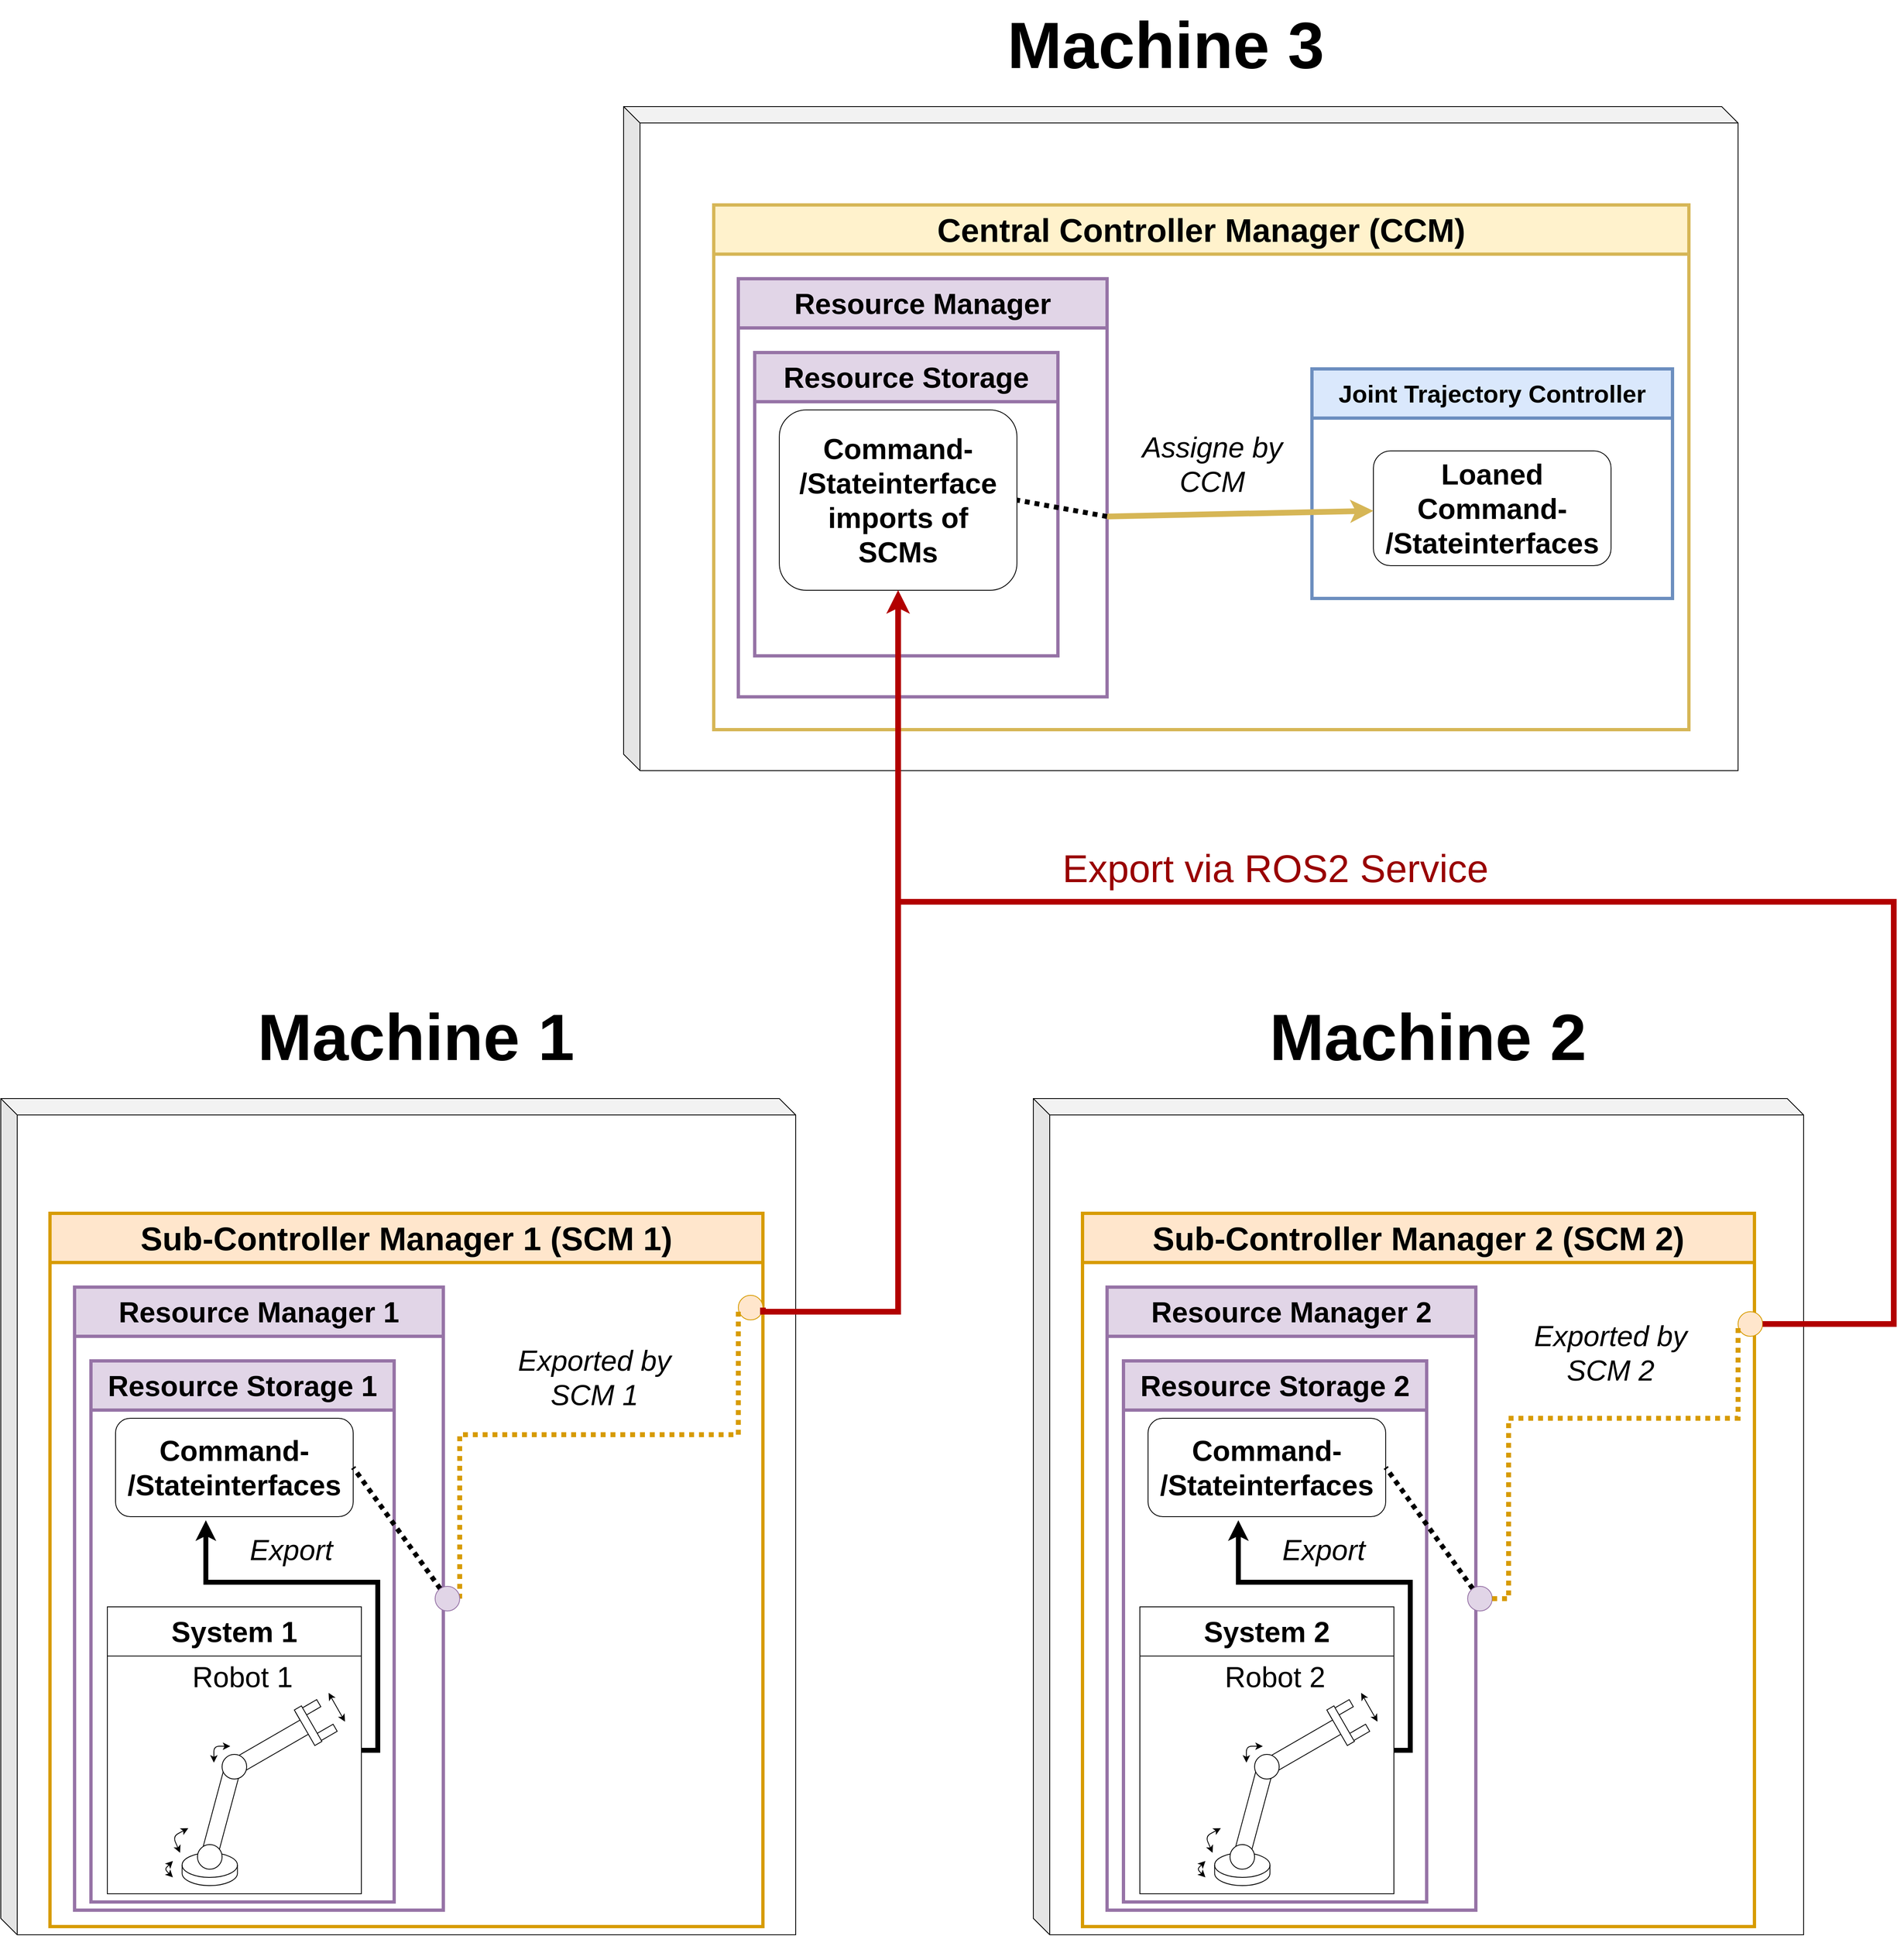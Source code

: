 <mxfile version="21.1.8" type="device">
  <diagram name="Page-1" id="56QPCwbd0cLktFSz25ie">
    <mxGraphModel dx="4028" dy="2729" grid="1" gridSize="10" guides="1" tooltips="1" connect="1" arrows="1" fold="1" page="1" pageScale="1" pageWidth="850" pageHeight="1100" math="0" shadow="0">
      <root>
        <mxCell id="0" />
        <mxCell id="1" parent="0" />
        <mxCell id="Qk9qD6PRYy8a2zJd2hO1-58" value="" style="shape=cube;whiteSpace=wrap;html=1;boundedLbl=1;backgroundOutline=1;darkOpacity=0.05;darkOpacity2=0.1;fillColor=none;" parent="1" vertex="1">
          <mxGeometry x="1240" y="420" width="940" height="1020" as="geometry" />
        </mxCell>
        <mxCell id="Qk9qD6PRYy8a2zJd2hO1-56" value="" style="shape=cube;whiteSpace=wrap;html=1;boundedLbl=1;backgroundOutline=1;darkOpacity=0.05;darkOpacity2=0.1;fillColor=none;" parent="1" vertex="1">
          <mxGeometry x="-20" y="420" width="970" height="1020" as="geometry" />
        </mxCell>
        <mxCell id="Qk9qD6PRYy8a2zJd2hO1-60" value="" style="shape=cube;whiteSpace=wrap;html=1;boundedLbl=1;backgroundOutline=1;darkOpacity=0.05;darkOpacity2=0.1;fillColor=none;" parent="1" vertex="1">
          <mxGeometry x="740" y="-790" width="1360" height="810" as="geometry" />
        </mxCell>
        <mxCell id="k2swmo7qzIprsYgqh0As-2" value="&lt;font style=&quot;font-size: 35px;&quot;&gt;Resource Storage 1&lt;br&gt;&lt;/font&gt;" style="swimlane;whiteSpace=wrap;html=1;startSize=60;strokeWidth=4;fillColor=#e1d5e7;strokeColor=#9673a6;" parent="1" vertex="1">
          <mxGeometry x="90" y="740" width="370" height="660" as="geometry" />
        </mxCell>
        <mxCell id="k2swmo7qzIprsYgqh0As-3" value="&lt;font style=&quot;font-size: 35px;&quot;&gt;Resource Manager 1&lt;br&gt;&lt;/font&gt;" style="swimlane;whiteSpace=wrap;html=1;startSize=60;strokeWidth=4;fillColor=#e1d5e7;strokeColor=#9673a6;" parent="1" vertex="1">
          <mxGeometry x="70" y="650" width="450" height="760" as="geometry" />
        </mxCell>
        <mxCell id="k2swmo7qzIprsYgqh0As-4" value="&lt;font style=&quot;font-size: 40px;&quot;&gt;Sub-Controller Manager 1 (SCM 1)&lt;br&gt;&lt;/font&gt;" style="swimlane;whiteSpace=wrap;html=1;startSize=60;strokeWidth=4;fillColor=#ffe6cc;strokeColor=#d79b00;" parent="1" vertex="1">
          <mxGeometry x="40" y="560" width="870" height="870" as="geometry" />
        </mxCell>
        <mxCell id="k2swmo7qzIprsYgqh0As-7" value="" style="rounded=0;whiteSpace=wrap;html=1;rotation=-30;" parent="k2swmo7qzIprsYgqh0As-4" vertex="1">
          <mxGeometry x="320" y="630" width="30" height="10" as="geometry" />
        </mxCell>
        <mxCell id="k2swmo7qzIprsYgqh0As-8" value="" style="rounded=0;whiteSpace=wrap;html=1;rotation=-30;" parent="k2swmo7qzIprsYgqh0As-4" vertex="1">
          <mxGeometry x="300" y="600" width="30" height="10" as="geometry" />
        </mxCell>
        <mxCell id="k2swmo7qzIprsYgqh0As-9" value="" style="shape=cylinder3;whiteSpace=wrap;html=1;boundedLbl=1;backgroundOutline=1;size=15;" parent="k2swmo7qzIprsYgqh0As-4" vertex="1">
          <mxGeometry x="161.25" y="780" width="67.5" height="40" as="geometry" />
        </mxCell>
        <mxCell id="k2swmo7qzIprsYgqh0As-10" value="" style="rounded=0;whiteSpace=wrap;html=1;rotation=-30;direction=south;" parent="k2swmo7qzIprsYgqh0As-4" vertex="1">
          <mxGeometry x="220" y="640" width="100" height="20" as="geometry" />
        </mxCell>
        <mxCell id="k2swmo7qzIprsYgqh0As-11" value="" style="rounded=0;whiteSpace=wrap;html=1;rotation=15;" parent="k2swmo7qzIprsYgqh0As-4" vertex="1">
          <mxGeometry x="200" y="670" width="20" height="110" as="geometry" />
        </mxCell>
        <mxCell id="k2swmo7qzIprsYgqh0As-12" value="" style="ellipse;whiteSpace=wrap;html=1;aspect=fixed;" parent="k2swmo7qzIprsYgqh0As-4" vertex="1">
          <mxGeometry x="180" y="770" width="30" height="30" as="geometry" />
        </mxCell>
        <mxCell id="k2swmo7qzIprsYgqh0As-13" value="" style="ellipse;whiteSpace=wrap;html=1;aspect=fixed;" parent="k2swmo7qzIprsYgqh0As-4" vertex="1">
          <mxGeometry x="210" y="660" width="30" height="30" as="geometry" />
        </mxCell>
        <mxCell id="k2swmo7qzIprsYgqh0As-14" value="" style="rounded=0;whiteSpace=wrap;html=1;rotation=60;" parent="k2swmo7qzIprsYgqh0As-4" vertex="1">
          <mxGeometry x="290" y="620" width="50" height="10" as="geometry" />
        </mxCell>
        <mxCell id="k2swmo7qzIprsYgqh0As-15" value="" style="endArrow=classic;startArrow=classic;html=1;rounded=1;" parent="k2swmo7qzIprsYgqh0As-4" edge="1">
          <mxGeometry width="50" height="50" relative="1" as="geometry">
            <mxPoint x="200" y="670" as="sourcePoint" />
            <mxPoint x="220" y="650" as="targetPoint" />
            <Array as="points">
              <mxPoint x="200" y="650" />
            </Array>
          </mxGeometry>
        </mxCell>
        <mxCell id="k2swmo7qzIprsYgqh0As-16" value="" style="endArrow=classic;startArrow=classic;html=1;rounded=1;" parent="k2swmo7qzIprsYgqh0As-4" edge="1">
          <mxGeometry width="50" height="50" relative="1" as="geometry">
            <mxPoint x="158.75" y="780" as="sourcePoint" />
            <mxPoint x="168.75" y="750" as="targetPoint" />
            <Array as="points">
              <mxPoint x="150" y="760" />
            </Array>
          </mxGeometry>
        </mxCell>
        <mxCell id="k2swmo7qzIprsYgqh0As-17" value="" style="endArrow=classic;startArrow=classic;html=1;rounded=1;" parent="k2swmo7qzIprsYgqh0As-4" edge="1">
          <mxGeometry width="50" height="50" relative="1" as="geometry">
            <mxPoint x="150" y="810" as="sourcePoint" />
            <mxPoint x="150" y="790" as="targetPoint" />
            <Array as="points">
              <mxPoint x="140" y="800" />
            </Array>
          </mxGeometry>
        </mxCell>
        <mxCell id="k2swmo7qzIprsYgqh0As-18" value="" style="endArrow=classic;startArrow=classic;html=1;rounded=0;" parent="k2swmo7qzIprsYgqh0As-4" edge="1">
          <mxGeometry width="50" height="50" relative="1" as="geometry">
            <mxPoint x="360" y="620" as="sourcePoint" />
            <mxPoint x="340" y="585" as="targetPoint" />
          </mxGeometry>
        </mxCell>
        <mxCell id="k2swmo7qzIprsYgqh0As-27" style="edgeStyle=orthogonalEdgeStyle;rounded=0;orthogonalLoop=1;jettySize=auto;html=1;exitX=1;exitY=0.5;exitDx=0;exitDy=0;entryX=0.38;entryY=1.036;entryDx=0;entryDy=0;entryPerimeter=0;strokeWidth=6;" parent="k2swmo7qzIprsYgqh0As-4" source="k2swmo7qzIprsYgqh0As-19" target="k2swmo7qzIprsYgqh0As-25" edge="1">
          <mxGeometry relative="1" as="geometry">
            <Array as="points">
              <mxPoint x="400" y="655" />
              <mxPoint x="400" y="450" />
              <mxPoint x="190" y="450" />
            </Array>
          </mxGeometry>
        </mxCell>
        <mxCell id="k2swmo7qzIprsYgqh0As-19" value="&lt;font size=&quot;1&quot;&gt;&lt;b style=&quot;font-size: 35px;&quot;&gt;System 1&lt;/b&gt;&lt;/font&gt;" style="swimlane;whiteSpace=wrap;html=1;startSize=60;" parent="k2swmo7qzIprsYgqh0As-4" vertex="1">
          <mxGeometry x="70" y="480" width="310" height="350" as="geometry" />
        </mxCell>
        <mxCell id="6xcx7gfBlVFDdk0v4jd5-2" value="&lt;span style=&quot;font-size: 35px;&quot;&gt;Robot 1&lt;br&gt;&lt;/span&gt;" style="text;html=1;strokeColor=none;fillColor=none;align=center;verticalAlign=middle;whiteSpace=wrap;rounded=0;" parent="k2swmo7qzIprsYgqh0As-19" vertex="1">
          <mxGeometry x="70" y="70" width="190" height="30" as="geometry" />
        </mxCell>
        <mxCell id="k2swmo7qzIprsYgqh0As-25" value="&lt;div&gt;&lt;b&gt;&lt;font style=&quot;font-size: 35px;&quot;&gt;Command-&lt;/font&gt;&lt;/b&gt;&lt;/div&gt;&lt;div&gt;&lt;b&gt;&lt;font style=&quot;font-size: 35px;&quot;&gt;/Stateinterfaces&lt;/font&gt;&lt;/b&gt;&lt;/div&gt;" style="rounded=1;whiteSpace=wrap;html=1;" parent="k2swmo7qzIprsYgqh0As-4" vertex="1">
          <mxGeometry x="80" y="250" width="290" height="120" as="geometry" />
        </mxCell>
        <mxCell id="k2swmo7qzIprsYgqh0As-28" value="&lt;font size=&quot;1&quot;&gt;&lt;i style=&quot;font-size: 35px;&quot;&gt;Export&lt;/i&gt;&lt;/font&gt;" style="text;html=1;align=center;verticalAlign=middle;resizable=0;points=[];autosize=1;strokeColor=none;fillColor=none;strokeWidth=6;" parent="k2swmo7qzIprsYgqh0As-4" vertex="1">
          <mxGeometry x="228.75" y="380" width="130" height="60" as="geometry" />
        </mxCell>
        <mxCell id="aH2ZuujqSojjc6NItEgd-41" value="&lt;font style=&quot;font-size: 35px;&quot;&gt;&lt;i&gt;Exported by&lt;br&gt;SCM 1&lt;br&gt;&lt;/i&gt;&lt;/font&gt;" style="edgeLabel;html=1;align=center;verticalAlign=middle;resizable=0;points=[];labelBackgroundColor=none;" parent="k2swmo7qzIprsYgqh0As-4" vertex="1" connectable="0">
          <mxGeometry x="709.999" y="200" as="geometry">
            <mxPoint x="-46" as="offset" />
          </mxGeometry>
        </mxCell>
        <mxCell id="aH2ZuujqSojjc6NItEgd-36" value="" style="ellipse;whiteSpace=wrap;html=1;aspect=fixed;fillColor=#ffe6cc;strokeColor=#d79b00;" parent="k2swmo7qzIprsYgqh0As-4" vertex="1">
          <mxGeometry x="840" y="100" width="30" height="30" as="geometry" />
        </mxCell>
        <mxCell id="k2swmo7qzIprsYgqh0As-41" value="" style="endArrow=none;dashed=1;html=1;dashPattern=1 1;strokeWidth=6;rounded=0;entryX=1;entryY=0.5;entryDx=0;entryDy=0;jumpSize=2;jumpStyle=none;targetPerimeterSpacing=0;" parent="1" source="aH2ZuujqSojjc6NItEgd-2" target="k2swmo7qzIprsYgqh0As-25" edge="1">
          <mxGeometry width="50" height="50" relative="1" as="geometry">
            <mxPoint x="960" y="1080" as="sourcePoint" />
            <mxPoint x="1010" y="1030" as="targetPoint" />
          </mxGeometry>
        </mxCell>
        <mxCell id="Qk9qD6PRYy8a2zJd2hO1-21" value="&lt;font style=&quot;font-size: 35px;&quot;&gt;Resource Storage &lt;br&gt;&lt;/font&gt;" style="swimlane;whiteSpace=wrap;html=1;startSize=60;strokeWidth=4;fillColor=#e1d5e7;strokeColor=#9673a6;" parent="1" vertex="1">
          <mxGeometry x="900" y="-490" width="370" height="370" as="geometry" />
        </mxCell>
        <mxCell id="Qk9qD6PRYy8a2zJd2hO1-24" value="&lt;font style=&quot;font-size: 35px;&quot;&gt;Resource Manager &lt;br&gt;&lt;/font&gt;" style="swimlane;whiteSpace=wrap;html=1;startSize=60;strokeWidth=4;fillColor=#e1d5e7;strokeColor=#9673a6;" parent="1" vertex="1">
          <mxGeometry x="880" y="-580" width="450" height="510" as="geometry" />
        </mxCell>
        <mxCell id="Qk9qD6PRYy8a2zJd2hO1-25" value="&lt;font style=&quot;font-size: 40px;&quot;&gt;Central Controller Manager (CCM)&lt;br&gt;&lt;/font&gt;" style="swimlane;whiteSpace=wrap;html=1;startSize=60;strokeWidth=4;fillColor=#fff2cc;strokeColor=#d6b656;" parent="1" vertex="1">
          <mxGeometry x="850" y="-670" width="1190" height="640" as="geometry" />
        </mxCell>
        <mxCell id="Qk9qD6PRYy8a2zJd2hO1-26" value="&lt;font style=&quot;font-size: 30px;&quot;&gt;Joint Trajectory Controller&lt;br&gt;&lt;/font&gt;" style="swimlane;whiteSpace=wrap;html=1;startSize=60;strokeWidth=4;fillColor=#dae8fc;strokeColor=#6c8ebf;" parent="Qk9qD6PRYy8a2zJd2hO1-25" vertex="1">
          <mxGeometry x="730" y="200" width="440" height="280" as="geometry" />
        </mxCell>
        <mxCell id="Qk9qD6PRYy8a2zJd2hO1-27" value="&lt;div&gt;&lt;b&gt;&lt;font style=&quot;font-size: 35px;&quot;&gt;Loaned Command-&lt;/font&gt;&lt;/b&gt;&lt;/div&gt;&lt;div&gt;&lt;b&gt;&lt;font style=&quot;font-size: 35px;&quot;&gt;/Stateinterfaces&lt;/font&gt;&lt;/b&gt;&lt;/div&gt;" style="rounded=1;whiteSpace=wrap;html=1;" parent="Qk9qD6PRYy8a2zJd2hO1-26" vertex="1">
          <mxGeometry x="75" y="100" width="290" height="140" as="geometry" />
        </mxCell>
        <mxCell id="Qk9qD6PRYy8a2zJd2hO1-43" value="&lt;div&gt;&lt;b&gt;&lt;font style=&quot;font-size: 35px;&quot;&gt;Command-&lt;/font&gt;&lt;/b&gt;&lt;/div&gt;&lt;div&gt;&lt;b&gt;&lt;font style=&quot;font-size: 35px;&quot;&gt;/Stateinterface&lt;/font&gt;&lt;/b&gt;&lt;/div&gt;&lt;div&gt;&lt;b&gt;&lt;font style=&quot;font-size: 35px;&quot;&gt;imports of&lt;br&gt;&lt;/font&gt;&lt;/b&gt;&lt;/div&gt;&lt;div&gt;&lt;b&gt;&lt;font style=&quot;font-size: 35px;&quot;&gt;SCMs&lt;/font&gt;&lt;/b&gt;&lt;/div&gt;" style="rounded=1;whiteSpace=wrap;html=1;" parent="Qk9qD6PRYy8a2zJd2hO1-25" vertex="1">
          <mxGeometry x="80" y="250" width="290" height="220" as="geometry" />
        </mxCell>
        <mxCell id="Qk9qD6PRYy8a2zJd2hO1-48" style="rounded=0;orthogonalLoop=1;jettySize=auto;html=1;strokeWidth=7;fillColor=#fff2cc;strokeColor=#d6b656;" parent="Qk9qD6PRYy8a2zJd2hO1-25" target="Qk9qD6PRYy8a2zJd2hO1-27" edge="1">
          <mxGeometry relative="1" as="geometry">
            <mxPoint x="790" y="380" as="targetPoint" />
            <mxPoint x="480" y="380" as="sourcePoint" />
          </mxGeometry>
        </mxCell>
        <mxCell id="Qk9qD6PRYy8a2zJd2hO1-49" value="&lt;font style=&quot;font-size: 35px;&quot;&gt;&lt;i&gt;Assigne by&lt;br&gt;CCM &lt;br&gt;&lt;/i&gt;&lt;/font&gt;" style="edgeLabel;html=1;align=center;verticalAlign=middle;resizable=0;points=[];" parent="Qk9qD6PRYy8a2zJd2hO1-48" vertex="1" connectable="0">
          <mxGeometry x="0.15" y="6" relative="1" as="geometry">
            <mxPoint x="-59" y="-54" as="offset" />
          </mxGeometry>
        </mxCell>
        <mxCell id="Qk9qD6PRYy8a2zJd2hO1-45" value="" style="endArrow=none;dashed=1;html=1;dashPattern=1 1;strokeWidth=6;rounded=0;entryX=1;entryY=0.5;entryDx=0;entryDy=0;jumpSize=2;jumpStyle=none;targetPerimeterSpacing=0;" parent="1" target="Qk9qD6PRYy8a2zJd2hO1-43" edge="1">
          <mxGeometry width="50" height="50" relative="1" as="geometry">
            <mxPoint x="1330" y="-290" as="sourcePoint" />
            <mxPoint x="1820" y="-200" as="targetPoint" />
          </mxGeometry>
        </mxCell>
        <mxCell id="Qk9qD6PRYy8a2zJd2hO1-53" value="&lt;font style=&quot;font-size: 35px;&quot;&gt;&lt;i&gt;Exported by&lt;br&gt;SCM 2&lt;br&gt;&lt;/i&gt;&lt;/font&gt;" style="edgeLabel;html=1;align=center;verticalAlign=middle;resizable=0;points=[];labelBackgroundColor=none;" parent="1" vertex="1" connectable="0">
          <mxGeometry x="1989.999" y="730" as="geometry">
            <mxPoint x="-46" as="offset" />
          </mxGeometry>
        </mxCell>
        <mxCell id="Qk9qD6PRYy8a2zJd2hO1-57" value="&lt;b&gt;&lt;font style=&quot;font-size: 80px;&quot;&gt;&amp;nbsp;Machine 1&lt;br&gt;&lt;/font&gt;&lt;/b&gt;" style="text;html=1;align=center;verticalAlign=middle;resizable=0;points=[];autosize=1;strokeColor=none;fillColor=none;" parent="1" vertex="1">
          <mxGeometry x="260" y="290" width="430" height="110" as="geometry" />
        </mxCell>
        <mxCell id="Qk9qD6PRYy8a2zJd2hO1-59" value="&lt;b&gt;&lt;font style=&quot;font-size: 80px;&quot;&gt;&amp;nbsp;Machine 2&lt;br&gt;&lt;/font&gt;&lt;/b&gt;" style="text;html=1;align=center;verticalAlign=middle;resizable=0;points=[];autosize=1;strokeColor=none;fillColor=none;" parent="1" vertex="1">
          <mxGeometry x="1495" y="290" width="430" height="110" as="geometry" />
        </mxCell>
        <mxCell id="Qk9qD6PRYy8a2zJd2hO1-61" value="&lt;b&gt;&lt;font style=&quot;font-size: 80px;&quot;&gt;&amp;nbsp;Machine 3&lt;br&gt;&lt;/font&gt;&lt;/b&gt;" style="text;html=1;align=center;verticalAlign=middle;resizable=0;points=[];autosize=1;strokeColor=none;fillColor=none;" parent="1" vertex="1">
          <mxGeometry x="1175" y="-920" width="430" height="110" as="geometry" />
        </mxCell>
        <mxCell id="aH2ZuujqSojjc6NItEgd-3" value="" style="endArrow=none;dashed=1;html=1;dashPattern=1 4;strokeWidth=6;rounded=0;entryX=1;entryY=0.5;entryDx=0;entryDy=0;exitX=1;exitY=0.5;exitDx=0;exitDy=0;jumpSize=2;jumpStyle=none;targetPerimeterSpacing=0;" parent="1" source="k2swmo7qzIprsYgqh0As-3" target="aH2ZuujqSojjc6NItEgd-2" edge="1">
          <mxGeometry width="50" height="50" relative="1" as="geometry">
            <mxPoint x="520" y="1030" as="sourcePoint" />
            <mxPoint x="410" y="870" as="targetPoint" />
          </mxGeometry>
        </mxCell>
        <mxCell id="aH2ZuujqSojjc6NItEgd-38" style="rounded=0;orthogonalLoop=1;jettySize=auto;html=1;entryX=0;entryY=0.5;entryDx=0;entryDy=0;dashed=1;dashPattern=1 1;strokeWidth=6;fillColor=#ffe6cc;strokeColor=#d79b00;endArrow=none;endFill=0;edgeStyle=orthogonalEdgeStyle;" parent="1" source="aH2ZuujqSojjc6NItEgd-2" target="aH2ZuujqSojjc6NItEgd-36" edge="1">
          <mxGeometry relative="1" as="geometry">
            <Array as="points">
              <mxPoint x="540" y="830" />
              <mxPoint x="880" y="830" />
            </Array>
          </mxGeometry>
        </mxCell>
        <mxCell id="aH2ZuujqSojjc6NItEgd-2" value="" style="ellipse;whiteSpace=wrap;html=1;aspect=fixed;fillColor=#e1d5e7;strokeColor=#9673a6;" parent="1" vertex="1">
          <mxGeometry x="510" y="1015" width="30" height="30" as="geometry" />
        </mxCell>
        <mxCell id="aH2ZuujqSojjc6NItEgd-4" value="&lt;font style=&quot;font-size: 35px;&quot;&gt;Resource Storage 2&lt;br&gt;&lt;/font&gt;" style="swimlane;whiteSpace=wrap;html=1;startSize=60;strokeWidth=4;fillColor=#e1d5e7;strokeColor=#9673a6;" parent="1" vertex="1">
          <mxGeometry x="1350" y="740" width="370" height="660" as="geometry" />
        </mxCell>
        <mxCell id="aH2ZuujqSojjc6NItEgd-7" value="&lt;font style=&quot;font-size: 35px;&quot;&gt;Resource Manager 2&lt;br&gt;&lt;/font&gt;" style="swimlane;whiteSpace=wrap;html=1;startSize=60;strokeWidth=4;fillColor=#e1d5e7;strokeColor=#9673a6;" parent="1" vertex="1">
          <mxGeometry x="1330" y="650" width="450" height="760" as="geometry" />
        </mxCell>
        <mxCell id="aH2ZuujqSojjc6NItEgd-8" value="&lt;font style=&quot;font-size: 40px;&quot;&gt;Sub-Controller Manager 2 (SCM 2)&lt;br&gt;&lt;/font&gt;" style="swimlane;whiteSpace=wrap;html=1;startSize=60;strokeWidth=4;fillColor=#ffe6cc;strokeColor=#d79b00;" parent="1" vertex="1">
          <mxGeometry x="1300" y="560" width="820" height="870" as="geometry" />
        </mxCell>
        <mxCell id="aH2ZuujqSojjc6NItEgd-11" value="" style="rounded=0;whiteSpace=wrap;html=1;rotation=-30;" parent="aH2ZuujqSojjc6NItEgd-8" vertex="1">
          <mxGeometry x="320" y="630" width="30" height="10" as="geometry" />
        </mxCell>
        <mxCell id="aH2ZuujqSojjc6NItEgd-12" value="" style="rounded=0;whiteSpace=wrap;html=1;rotation=-30;" parent="aH2ZuujqSojjc6NItEgd-8" vertex="1">
          <mxGeometry x="300" y="600" width="30" height="10" as="geometry" />
        </mxCell>
        <mxCell id="aH2ZuujqSojjc6NItEgd-13" value="" style="shape=cylinder3;whiteSpace=wrap;html=1;boundedLbl=1;backgroundOutline=1;size=15;" parent="aH2ZuujqSojjc6NItEgd-8" vertex="1">
          <mxGeometry x="161.25" y="780" width="67.5" height="40" as="geometry" />
        </mxCell>
        <mxCell id="aH2ZuujqSojjc6NItEgd-14" value="" style="rounded=0;whiteSpace=wrap;html=1;rotation=-30;direction=south;" parent="aH2ZuujqSojjc6NItEgd-8" vertex="1">
          <mxGeometry x="220" y="640" width="100" height="20" as="geometry" />
        </mxCell>
        <mxCell id="aH2ZuujqSojjc6NItEgd-15" value="" style="rounded=0;whiteSpace=wrap;html=1;rotation=15;" parent="aH2ZuujqSojjc6NItEgd-8" vertex="1">
          <mxGeometry x="200" y="670" width="20" height="110" as="geometry" />
        </mxCell>
        <mxCell id="aH2ZuujqSojjc6NItEgd-16" value="" style="ellipse;whiteSpace=wrap;html=1;aspect=fixed;" parent="aH2ZuujqSojjc6NItEgd-8" vertex="1">
          <mxGeometry x="180" y="770" width="30" height="30" as="geometry" />
        </mxCell>
        <mxCell id="aH2ZuujqSojjc6NItEgd-17" value="" style="ellipse;whiteSpace=wrap;html=1;aspect=fixed;" parent="aH2ZuujqSojjc6NItEgd-8" vertex="1">
          <mxGeometry x="210" y="660" width="30" height="30" as="geometry" />
        </mxCell>
        <mxCell id="aH2ZuujqSojjc6NItEgd-18" value="" style="rounded=0;whiteSpace=wrap;html=1;rotation=60;" parent="aH2ZuujqSojjc6NItEgd-8" vertex="1">
          <mxGeometry x="290" y="620" width="50" height="10" as="geometry" />
        </mxCell>
        <mxCell id="aH2ZuujqSojjc6NItEgd-19" value="" style="endArrow=classic;startArrow=classic;html=1;rounded=1;" parent="aH2ZuujqSojjc6NItEgd-8" edge="1">
          <mxGeometry width="50" height="50" relative="1" as="geometry">
            <mxPoint x="200" y="670" as="sourcePoint" />
            <mxPoint x="220" y="650" as="targetPoint" />
            <Array as="points">
              <mxPoint x="200" y="650" />
            </Array>
          </mxGeometry>
        </mxCell>
        <mxCell id="aH2ZuujqSojjc6NItEgd-20" value="" style="endArrow=classic;startArrow=classic;html=1;rounded=1;" parent="aH2ZuujqSojjc6NItEgd-8" edge="1">
          <mxGeometry width="50" height="50" relative="1" as="geometry">
            <mxPoint x="158.75" y="780" as="sourcePoint" />
            <mxPoint x="168.75" y="750" as="targetPoint" />
            <Array as="points">
              <mxPoint x="150" y="760" />
            </Array>
          </mxGeometry>
        </mxCell>
        <mxCell id="aH2ZuujqSojjc6NItEgd-21" value="" style="endArrow=classic;startArrow=classic;html=1;rounded=1;" parent="aH2ZuujqSojjc6NItEgd-8" edge="1">
          <mxGeometry width="50" height="50" relative="1" as="geometry">
            <mxPoint x="150" y="810" as="sourcePoint" />
            <mxPoint x="150" y="790" as="targetPoint" />
            <Array as="points">
              <mxPoint x="140" y="800" />
            </Array>
          </mxGeometry>
        </mxCell>
        <mxCell id="aH2ZuujqSojjc6NItEgd-22" value="" style="endArrow=classic;startArrow=classic;html=1;rounded=0;" parent="aH2ZuujqSojjc6NItEgd-8" edge="1">
          <mxGeometry width="50" height="50" relative="1" as="geometry">
            <mxPoint x="360" y="620" as="sourcePoint" />
            <mxPoint x="340" y="585" as="targetPoint" />
          </mxGeometry>
        </mxCell>
        <mxCell id="aH2ZuujqSojjc6NItEgd-23" style="edgeStyle=orthogonalEdgeStyle;rounded=0;orthogonalLoop=1;jettySize=auto;html=1;exitX=1;exitY=0.5;exitDx=0;exitDy=0;entryX=0.38;entryY=1.036;entryDx=0;entryDy=0;entryPerimeter=0;strokeWidth=6;" parent="aH2ZuujqSojjc6NItEgd-8" source="aH2ZuujqSojjc6NItEgd-24" target="aH2ZuujqSojjc6NItEgd-26" edge="1">
          <mxGeometry relative="1" as="geometry">
            <Array as="points">
              <mxPoint x="400" y="655" />
              <mxPoint x="400" y="450" />
              <mxPoint x="190" y="450" />
            </Array>
          </mxGeometry>
        </mxCell>
        <mxCell id="aH2ZuujqSojjc6NItEgd-24" value="&lt;font size=&quot;1&quot;&gt;&lt;b style=&quot;font-size: 35px;&quot;&gt;System 2&lt;br&gt;&lt;/b&gt;&lt;/font&gt;" style="swimlane;whiteSpace=wrap;html=1;startSize=60;" parent="aH2ZuujqSojjc6NItEgd-8" vertex="1">
          <mxGeometry x="70" y="480" width="310" height="350" as="geometry" />
        </mxCell>
        <mxCell id="aH2ZuujqSojjc6NItEgd-25" value="&lt;span style=&quot;font-size: 35px;&quot;&gt;Robot 2&lt;br&gt;&lt;/span&gt;" style="text;html=1;strokeColor=none;fillColor=none;align=center;verticalAlign=middle;whiteSpace=wrap;rounded=0;" parent="aH2ZuujqSojjc6NItEgd-24" vertex="1">
          <mxGeometry x="70" y="70" width="190" height="30" as="geometry" />
        </mxCell>
        <mxCell id="aH2ZuujqSojjc6NItEgd-26" value="&lt;div&gt;&lt;b&gt;&lt;font style=&quot;font-size: 35px;&quot;&gt;Command-&lt;/font&gt;&lt;/b&gt;&lt;/div&gt;&lt;div&gt;&lt;b&gt;&lt;font style=&quot;font-size: 35px;&quot;&gt;/Stateinterfaces&lt;/font&gt;&lt;/b&gt;&lt;/div&gt;" style="rounded=1;whiteSpace=wrap;html=1;" parent="aH2ZuujqSojjc6NItEgd-8" vertex="1">
          <mxGeometry x="80" y="250" width="290" height="120" as="geometry" />
        </mxCell>
        <mxCell id="aH2ZuujqSojjc6NItEgd-27" value="&lt;font size=&quot;1&quot;&gt;&lt;i style=&quot;font-size: 35px;&quot;&gt;Export&lt;/i&gt;&lt;/font&gt;" style="text;html=1;align=center;verticalAlign=middle;resizable=0;points=[];autosize=1;strokeColor=none;fillColor=none;strokeWidth=6;" parent="aH2ZuujqSojjc6NItEgd-8" vertex="1">
          <mxGeometry x="228.75" y="380" width="130" height="60" as="geometry" />
        </mxCell>
        <mxCell id="aH2ZuujqSojjc6NItEgd-37" value="" style="ellipse;whiteSpace=wrap;html=1;aspect=fixed;fillColor=#ffe6cc;strokeColor=#d79b00;" parent="aH2ZuujqSojjc6NItEgd-8" vertex="1">
          <mxGeometry x="800" y="120" width="30" height="30" as="geometry" />
        </mxCell>
        <mxCell id="aH2ZuujqSojjc6NItEgd-29" value="" style="endArrow=none;dashed=1;html=1;dashPattern=1 1;strokeWidth=6;rounded=0;entryX=1;entryY=0.5;entryDx=0;entryDy=0;jumpSize=2;jumpStyle=none;targetPerimeterSpacing=0;" parent="1" source="aH2ZuujqSojjc6NItEgd-31" target="aH2ZuujqSojjc6NItEgd-26" edge="1">
          <mxGeometry width="50" height="50" relative="1" as="geometry">
            <mxPoint x="2220" y="1080" as="sourcePoint" />
            <mxPoint x="2270" y="1030" as="targetPoint" />
          </mxGeometry>
        </mxCell>
        <mxCell id="aH2ZuujqSojjc6NItEgd-30" value="" style="endArrow=none;dashed=1;html=1;dashPattern=1 4;strokeWidth=6;rounded=0;entryX=1;entryY=0.5;entryDx=0;entryDy=0;exitX=1;exitY=0.5;exitDx=0;exitDy=0;jumpSize=2;jumpStyle=none;targetPerimeterSpacing=0;" parent="1" source="aH2ZuujqSojjc6NItEgd-7" target="aH2ZuujqSojjc6NItEgd-31" edge="1">
          <mxGeometry width="50" height="50" relative="1" as="geometry">
            <mxPoint x="1780" y="1030" as="sourcePoint" />
            <mxPoint x="1670" y="870" as="targetPoint" />
          </mxGeometry>
        </mxCell>
        <mxCell id="aH2ZuujqSojjc6NItEgd-31" value="" style="ellipse;whiteSpace=wrap;html=1;aspect=fixed;fillColor=#e1d5e7;strokeColor=#9673a6;" parent="1" vertex="1">
          <mxGeometry x="1770" y="1015" width="30" height="30" as="geometry" />
        </mxCell>
        <mxCell id="aH2ZuujqSojjc6NItEgd-43" style="rounded=0;orthogonalLoop=1;jettySize=auto;html=1;entryX=0;entryY=0.5;entryDx=0;entryDy=0;dashed=1;dashPattern=1 1;strokeWidth=6;fillColor=#ffe6cc;strokeColor=#d79b00;endArrow=none;endFill=0;exitX=1;exitY=0.5;exitDx=0;exitDy=0;edgeStyle=orthogonalEdgeStyle;" parent="1" source="aH2ZuujqSojjc6NItEgd-31" target="aH2ZuujqSojjc6NItEgd-37" edge="1">
          <mxGeometry relative="1" as="geometry">
            <mxPoint x="1795" y="908" as="sourcePoint" />
            <mxPoint x="2490" y="600" as="targetPoint" />
            <Array as="points">
              <mxPoint x="1820" y="1030" />
              <mxPoint x="1820" y="810" />
              <mxPoint x="2100" y="810" />
            </Array>
          </mxGeometry>
        </mxCell>
        <mxCell id="aH2ZuujqSojjc6NItEgd-45" style="rounded=0;orthogonalLoop=1;jettySize=auto;html=1;exitX=1;exitY=0.5;exitDx=0;exitDy=0;entryX=0.5;entryY=1;entryDx=0;entryDy=0;edgeStyle=orthogonalEdgeStyle;fillColor=#e51400;strokeColor=#B20000;strokeWidth=7;" parent="1" source="aH2ZuujqSojjc6NItEgd-36" target="Qk9qD6PRYy8a2zJd2hO1-43" edge="1">
          <mxGeometry relative="1" as="geometry">
            <Array as="points">
              <mxPoint x="910" y="680" />
              <mxPoint x="1075" y="680" />
            </Array>
          </mxGeometry>
        </mxCell>
        <mxCell id="aH2ZuujqSojjc6NItEgd-46" style="rounded=0;orthogonalLoop=1;jettySize=auto;html=1;exitX=1;exitY=0.5;exitDx=0;exitDy=0;entryX=0.5;entryY=1;entryDx=0;entryDy=0;edgeStyle=orthogonalEdgeStyle;fillColor=#e51400;strokeColor=#B20000;strokeWidth=7;" parent="1" source="aH2ZuujqSojjc6NItEgd-37" target="Qk9qD6PRYy8a2zJd2hO1-43" edge="1">
          <mxGeometry relative="1" as="geometry">
            <Array as="points">
              <mxPoint x="2290" y="695" />
              <mxPoint x="2290" y="180" />
              <mxPoint x="1075" y="180" />
            </Array>
          </mxGeometry>
        </mxCell>
        <mxCell id="aH2ZuujqSojjc6NItEgd-47" value="&lt;font style=&quot;font-size: 47px;&quot; color=&quot;#990000&quot;&gt;Export via ROS2 Service&lt;br&gt;&lt;/font&gt;" style="text;html=1;align=center;verticalAlign=middle;resizable=0;points=[];autosize=1;strokeColor=none;fillColor=none;" parent="1" vertex="1">
          <mxGeometry x="1265" y="105" width="540" height="70" as="geometry" />
        </mxCell>
      </root>
    </mxGraphModel>
  </diagram>
</mxfile>
